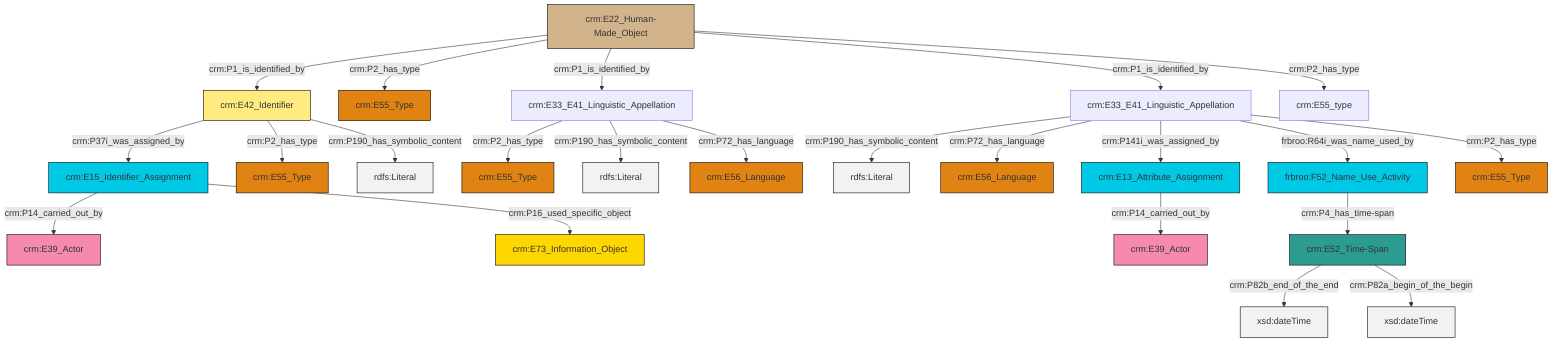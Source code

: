 graph TD
classDef Literal fill:#f2f2f2,stroke:#000000;
classDef CRM_Entity fill:#FFFFFF,stroke:#000000;
classDef Temporal_Entity fill:#00C9E6, stroke:#000000;
classDef Type fill:#E18312, stroke:#000000;
classDef Time-Span fill:#2C9C91, stroke:#000000;
classDef Appellation fill:#FFEB7F, stroke:#000000;
classDef Place fill:#008836, stroke:#000000;
classDef Persistent_Item fill:#B266B2, stroke:#000000;
classDef Conceptual_Object fill:#FFD700, stroke:#000000;
classDef Physical_Thing fill:#D2B48C, stroke:#000000;
classDef Actor fill:#f58aad, stroke:#000000;
classDef PC_Classes fill:#4ce600, stroke:#000000;
classDef Multi fill:#cccccc,stroke:#000000;

4["crm:E33_E41_Linguistic_Appellation"]:::Default -->|crm:P190_has_symbolic_content| 5[rdfs:Literal]:::Literal
4["crm:E33_E41_Linguistic_Appellation"]:::Default -->|crm:P72_has_language| 0["crm:E56_Language"]:::Type
15["crm:E42_Identifier"]:::Appellation -->|crm:P37i_was_assigned_by| 16["crm:E15_Identifier_Assignment"]:::Temporal_Entity
4["crm:E33_E41_Linguistic_Appellation"]:::Default -->|crm:P141i_was_assigned_by| 6["crm:E13_Attribute_Assignment"]:::Temporal_Entity
4["crm:E33_E41_Linguistic_Appellation"]:::Default -->|frbroo:R64i_was_name_used_by| 17["frbroo:F52_Name_Use_Activity"]:::Temporal_Entity
18["crm:E33_E41_Linguistic_Appellation"]:::Default -->|crm:P2_has_type| 12["crm:E55_Type"]:::Type
21["crm:E22_Human-Made_Object"]:::Physical_Thing -->|crm:P1_is_identified_by| 15["crm:E42_Identifier"]:::Appellation
18["crm:E33_E41_Linguistic_Appellation"]:::Default -->|crm:P190_has_symbolic_content| 22[rdfs:Literal]:::Literal
21["crm:E22_Human-Made_Object"]:::Physical_Thing -->|crm:P2_has_type| 23["crm:E55_Type"]:::Type
16["crm:E15_Identifier_Assignment"]:::Temporal_Entity -->|crm:P14_carried_out_by| 24["crm:E39_Actor"]:::Actor
19["crm:E52_Time-Span"]:::Time-Span -->|crm:P82b_end_of_the_end| 27[xsd:dateTime]:::Literal
21["crm:E22_Human-Made_Object"]:::Physical_Thing -->|crm:P1_is_identified_by| 18["crm:E33_E41_Linguistic_Appellation"]:::Default
21["crm:E22_Human-Made_Object"]:::Physical_Thing -->|crm:P1_is_identified_by| 4["crm:E33_E41_Linguistic_Appellation"]:::Default
4["crm:E33_E41_Linguistic_Appellation"]:::Default -->|crm:P2_has_type| 8["crm:E55_Type"]:::Type
21["crm:E22_Human-Made_Object"]:::Physical_Thing -->|crm:P2_has_type| 2["crm:E55_type"]:::Default
15["crm:E42_Identifier"]:::Appellation -->|crm:P2_has_type| 10["crm:E55_Type"]:::Type
6["crm:E13_Attribute_Assignment"]:::Temporal_Entity -->|crm:P14_carried_out_by| 25["crm:E39_Actor"]:::Actor
18["crm:E33_E41_Linguistic_Appellation"]:::Default -->|crm:P72_has_language| 32["crm:E56_Language"]:::Type
17["frbroo:F52_Name_Use_Activity"]:::Temporal_Entity -->|crm:P4_has_time-span| 19["crm:E52_Time-Span"]:::Time-Span
16["crm:E15_Identifier_Assignment"]:::Temporal_Entity -->|crm:P16_used_specific_object| 28["crm:E73_Information_Object"]:::Conceptual_Object
15["crm:E42_Identifier"]:::Appellation -->|crm:P190_has_symbolic_content| 36[rdfs:Literal]:::Literal
19["crm:E52_Time-Span"]:::Time-Span -->|crm:P82a_begin_of_the_begin| 41[xsd:dateTime]:::Literal